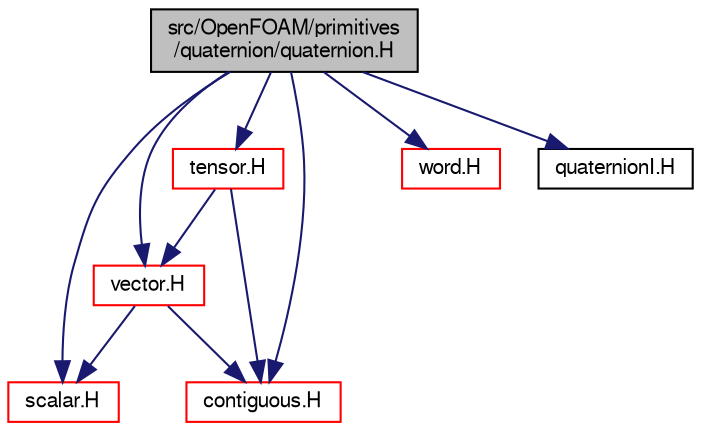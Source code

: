 digraph "src/OpenFOAM/primitives/quaternion/quaternion.H"
{
  bgcolor="transparent";
  edge [fontname="FreeSans",fontsize="10",labelfontname="FreeSans",labelfontsize="10"];
  node [fontname="FreeSans",fontsize="10",shape=record];
  Node1 [label="src/OpenFOAM/primitives\l/quaternion/quaternion.H",height=0.2,width=0.4,color="black", fillcolor="grey75", style="filled" fontcolor="black"];
  Node1 -> Node2 [color="midnightblue",fontsize="10",style="solid",fontname="FreeSans"];
  Node2 [label="scalar.H",height=0.2,width=0.4,color="red",URL="$a08483.html"];
  Node1 -> Node3 [color="midnightblue",fontsize="10",style="solid",fontname="FreeSans"];
  Node3 [label="vector.H",height=0.2,width=0.4,color="red",URL="$a08584.html"];
  Node3 -> Node2 [color="midnightblue",fontsize="10",style="solid",fontname="FreeSans"];
  Node3 -> Node4 [color="midnightblue",fontsize="10",style="solid",fontname="FreeSans"];
  Node4 [label="contiguous.H",height=0.2,width=0.4,color="red",URL="$a08354.html",tooltip="Template function to specify if the data of a type are contiguous. "];
  Node1 -> Node5 [color="midnightblue",fontsize="10",style="solid",fontname="FreeSans"];
  Node5 [label="tensor.H",height=0.2,width=0.4,color="red",URL="$a08556.html"];
  Node5 -> Node3 [color="midnightblue",fontsize="10",style="solid",fontname="FreeSans"];
  Node5 -> Node4 [color="midnightblue",fontsize="10",style="solid",fontname="FreeSans"];
  Node1 -> Node6 [color="midnightblue",fontsize="10",style="solid",fontname="FreeSans"];
  Node6 [label="word.H",height=0.2,width=0.4,color="red",URL="$a08524.html"];
  Node1 -> Node4 [color="midnightblue",fontsize="10",style="solid",fontname="FreeSans"];
  Node1 -> Node7 [color="midnightblue",fontsize="10",style="solid",fontname="FreeSans"];
  Node7 [label="quaternionI.H",height=0.2,width=0.4,color="black",URL="$a08452.html"];
}
